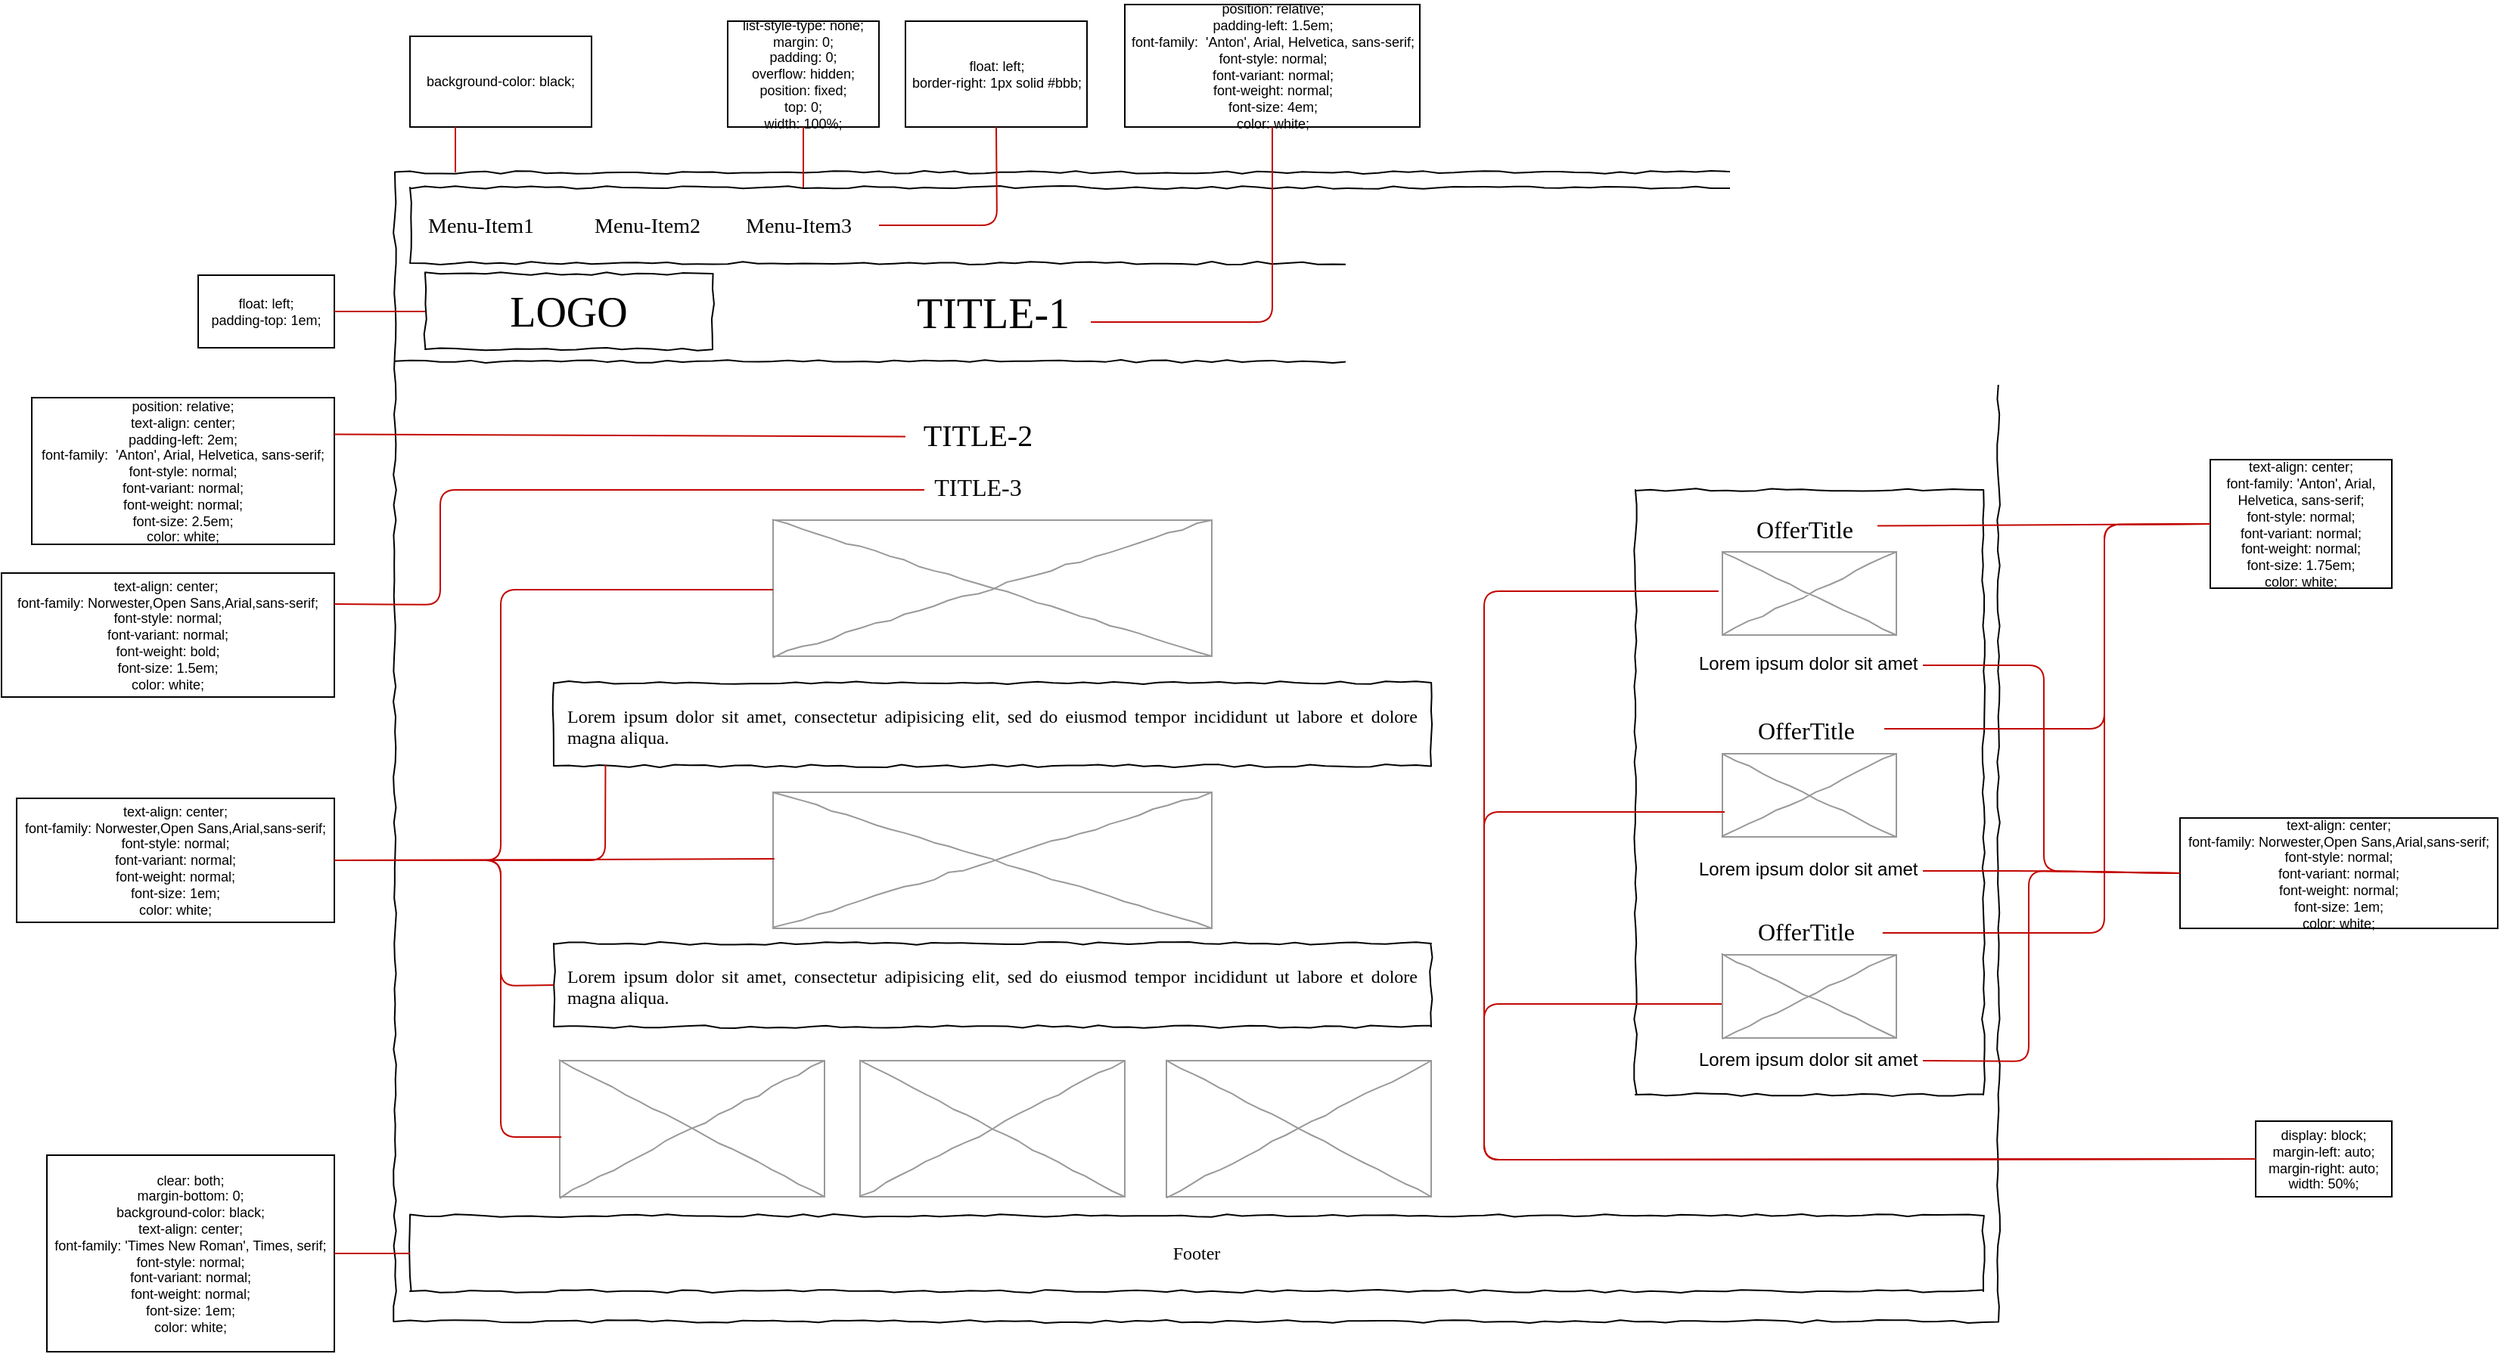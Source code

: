 <mxfile version="12.3.2" type="device" pages="1"><diagram name="Page-1" id="03018318-947c-dd8e-b7a3-06fadd420f32"><mxGraphModel dx="2352" dy="1656" grid="1" gridSize="10" guides="1" tooltips="1" connect="1" arrows="1" fold="1" page="1" pageScale="1" pageWidth="1100" pageHeight="850" background="#ffffff" math="0" shadow="0"><root><mxCell id="0"/><mxCell id="1" parent="0"/><mxCell id="677b7b8949515195-1" value="" style="whiteSpace=wrap;html=1;rounded=0;shadow=0;labelBackgroundColor=none;strokeColor=#000000;strokeWidth=1;fillColor=none;fontFamily=Verdana;fontSize=12;fontColor=#000000;align=center;comic=1;" parent="1" vertex="1"><mxGeometry x="20" y="20" width="1060" height="760" as="geometry"/></mxCell><mxCell id="677b7b8949515195-2" value="LOGO" style="whiteSpace=wrap;html=1;rounded=0;shadow=0;labelBackgroundColor=none;strokeWidth=1;fontFamily=Verdana;fontSize=28;align=center;comic=1;" parent="1" vertex="1"><mxGeometry x="40" y="87" width="190" height="50" as="geometry"/></mxCell><mxCell id="677b7b8949515195-4" value="TITLE-1" style="text;html=1;points=[];align=center;verticalAlign=middle;spacingTop=-4;fontSize=28;fontFamily=Verdana" parent="1" vertex="1"><mxGeometry x="350" y="90" width="130" height="50" as="geometry"/></mxCell><mxCell id="677b7b8949515195-9" value="" style="line;strokeWidth=1;html=1;rounded=0;shadow=0;labelBackgroundColor=none;fillColor=none;fontFamily=Verdana;fontSize=14;fontColor=#000000;align=center;comic=1;" parent="1" vertex="1"><mxGeometry x="20" y="140" width="1060" height="10" as="geometry"/></mxCell><mxCell id="677b7b8949515195-15" value="&lt;div style=&quot;text-align: justify&quot;&gt;&lt;span&gt;Lorem ipsum dolor sit amet, consectetur adipisicing elit, sed do eiusmod tempor incididunt ut labore et dolore magna aliqua.&amp;nbsp;&lt;/span&gt;&lt;/div&gt;" style="whiteSpace=wrap;html=1;rounded=0;shadow=0;labelBackgroundColor=none;strokeWidth=1;fillColor=none;fontFamily=Verdana;fontSize=12;align=center;verticalAlign=top;spacing=10;comic=1;" parent="1" vertex="1"><mxGeometry x="125" y="357.5" width="580" height="55" as="geometry"/></mxCell><mxCell id="677b7b8949515195-25" value="" style="whiteSpace=wrap;html=1;rounded=0;shadow=0;labelBackgroundColor=none;strokeWidth=1;fillColor=none;fontFamily=Verdana;fontSize=12;align=center;comic=1;" parent="1" vertex="1"><mxGeometry x="840" y="230" width="230" height="400" as="geometry"/></mxCell><mxCell id="677b7b8949515195-44" value="OfferTitle" style="text;html=1;points=[];align=left;verticalAlign=top;spacingTop=-4;fontSize=16;fontFamily=Verdana" parent="1" vertex="1"><mxGeometry x="918" y="244" width="82" height="20" as="geometry"/></mxCell><mxCell id="92FQT3gsRsqT3vnzhQui-1" value="" style="whiteSpace=wrap;html=1;rounded=0;shadow=0;labelBackgroundColor=none;strokeWidth=1;fillColor=none;fontFamily=Verdana;fontSize=12;align=center;comic=1;" vertex="1" parent="1"><mxGeometry x="30" y="30" width="1040" height="50" as="geometry"/></mxCell><mxCell id="92FQT3gsRsqT3vnzhQui-2" value="Menu-Item1" style="text;html=1;points=[];align=left;verticalAlign=top;spacingTop=-4;fontSize=14;fontFamily=Verdana" vertex="1" parent="1"><mxGeometry x="40" y="45" width="90" height="20" as="geometry"/></mxCell><mxCell id="92FQT3gsRsqT3vnzhQui-3" value="Menu-Item2" style="text;html=1;points=[];align=left;verticalAlign=top;spacingTop=-4;fontSize=14;fontFamily=Verdana" vertex="1" parent="1"><mxGeometry x="150" y="45" width="90" height="20" as="geometry"/></mxCell><mxCell id="92FQT3gsRsqT3vnzhQui-4" value="Menu-Item3" style="text;html=1;points=[];align=left;verticalAlign=top;spacingTop=-4;fontSize=14;fontFamily=Verdana" vertex="1" parent="1"><mxGeometry x="250" y="45" width="90" height="20" as="geometry"/></mxCell><mxCell id="92FQT3gsRsqT3vnzhQui-6" value="TITLE-2" style="text;html=1;points=[];align=center;verticalAlign=middle;spacingTop=-4;fontSize=20;fontFamily=Verdana" vertex="1" parent="1"><mxGeometry x="357.5" y="170" width="95" height="50" as="geometry"/></mxCell><mxCell id="92FQT3gsRsqT3vnzhQui-7" value="TITLE-3" style="text;html=1;points=[];align=center;verticalAlign=middle;spacingTop=-4;fontSize=16;fontFamily=Verdana" vertex="1" parent="1"><mxGeometry x="367.5" y="205" width="75" height="50" as="geometry"/></mxCell><mxCell id="92FQT3gsRsqT3vnzhQui-9" value="&lt;div style=&quot;text-align: justify&quot;&gt;&lt;span&gt;Lorem ipsum dolor sit amet, consectetur adipisicing elit, sed do eiusmod tempor incididunt ut labore et dolore magna aliqua.&amp;nbsp;&lt;/span&gt;&lt;/div&gt;" style="whiteSpace=wrap;html=1;rounded=0;shadow=0;labelBackgroundColor=none;strokeWidth=1;fillColor=none;fontFamily=Verdana;fontSize=12;align=center;verticalAlign=top;spacing=10;comic=1;" vertex="1" parent="1"><mxGeometry x="125" y="530" width="580" height="55" as="geometry"/></mxCell><mxCell id="92FQT3gsRsqT3vnzhQui-13" value="" style="verticalLabelPosition=bottom;shadow=0;dashed=0;align=center;html=1;verticalAlign=top;strokeWidth=1;shape=mxgraph.mockup.graphics.simpleIcon;strokeColor=#999999;rounded=0;labelBackgroundColor=none;fontFamily=Verdana;fontSize=14;fontColor=#000000;comic=1;" vertex="1" parent="1"><mxGeometry x="530" y="607.5" width="175" height="90" as="geometry"/></mxCell><mxCell id="92FQT3gsRsqT3vnzhQui-14" value="" style="verticalLabelPosition=bottom;shadow=0;dashed=0;align=center;html=1;verticalAlign=top;strokeWidth=1;shape=mxgraph.mockup.graphics.simpleIcon;strokeColor=#999999;rounded=0;labelBackgroundColor=none;fontFamily=Verdana;fontSize=14;fontColor=#000000;comic=1;" vertex="1" parent="1"><mxGeometry x="270" y="430" width="290" height="90" as="geometry"/></mxCell><mxCell id="92FQT3gsRsqT3vnzhQui-15" value="" style="verticalLabelPosition=bottom;shadow=0;dashed=0;align=center;html=1;verticalAlign=top;strokeWidth=1;shape=mxgraph.mockup.graphics.simpleIcon;strokeColor=#999999;rounded=0;labelBackgroundColor=none;fontFamily=Verdana;fontSize=14;fontColor=#000000;comic=1;" vertex="1" parent="1"><mxGeometry x="270" y="250" width="290" height="90" as="geometry"/></mxCell><mxCell id="92FQT3gsRsqT3vnzhQui-16" value="" style="verticalLabelPosition=bottom;shadow=0;dashed=0;align=center;html=1;verticalAlign=top;strokeWidth=1;shape=mxgraph.mockup.graphics.simpleIcon;strokeColor=#999999;rounded=0;labelBackgroundColor=none;fontFamily=Verdana;fontSize=14;fontColor=#000000;comic=1;" vertex="1" parent="1"><mxGeometry x="327.5" y="607.5" width="175" height="90" as="geometry"/></mxCell><mxCell id="92FQT3gsRsqT3vnzhQui-17" value="" style="verticalLabelPosition=bottom;shadow=0;dashed=0;align=center;html=1;verticalAlign=top;strokeWidth=1;shape=mxgraph.mockup.graphics.simpleIcon;strokeColor=#999999;rounded=0;labelBackgroundColor=none;fontFamily=Verdana;fontSize=14;fontColor=#000000;comic=1;" vertex="1" parent="1"><mxGeometry x="129" y="607.5" width="175" height="90" as="geometry"/></mxCell><mxCell id="92FQT3gsRsqT3vnzhQui-18" value="Footer" style="whiteSpace=wrap;html=1;rounded=0;shadow=0;labelBackgroundColor=none;strokeWidth=1;fillColor=none;fontFamily=Verdana;fontSize=12;align=center;comic=1;" vertex="1" parent="1"><mxGeometry x="30" y="710" width="1040" height="50" as="geometry"/></mxCell><mxCell id="92FQT3gsRsqT3vnzhQui-20" value="" style="verticalLabelPosition=bottom;shadow=0;dashed=0;align=center;html=1;verticalAlign=top;strokeWidth=1;shape=mxgraph.mockup.graphics.simpleIcon;strokeColor=#999999;rounded=0;labelBackgroundColor=none;fontFamily=Verdana;fontSize=14;fontColor=#000000;comic=1;" vertex="1" parent="1"><mxGeometry x="897.5" y="271" width="115" height="55" as="geometry"/></mxCell><mxCell id="92FQT3gsRsqT3vnzhQui-24" value="OfferTitle" style="text;html=1;points=[];align=left;verticalAlign=top;spacingTop=-4;fontSize=16;fontFamily=Verdana" vertex="1" parent="1"><mxGeometry x="919" y="377" width="81" height="20" as="geometry"/></mxCell><mxCell id="92FQT3gsRsqT3vnzhQui-25" value="OfferTitle" style="text;html=1;points=[];align=left;verticalAlign=top;spacingTop=-4;fontSize=16;fontFamily=Verdana" vertex="1" parent="1"><mxGeometry x="919" y="510" width="81" height="20" as="geometry"/></mxCell><mxCell id="92FQT3gsRsqT3vnzhQui-26" value="Lorem ipsum dolor sit amet" style="text;html=1;fontSize=12;" vertex="1" parent="1"><mxGeometry x="880" y="331" width="150" height="30" as="geometry"/></mxCell><mxCell id="92FQT3gsRsqT3vnzhQui-27" value="" style="verticalLabelPosition=bottom;shadow=0;dashed=0;align=center;html=1;verticalAlign=top;strokeWidth=1;shape=mxgraph.mockup.graphics.simpleIcon;strokeColor=#999999;rounded=0;labelBackgroundColor=none;fontFamily=Verdana;fontSize=14;fontColor=#000000;comic=1;" vertex="1" parent="1"><mxGeometry x="897.5" y="404.5" width="115" height="55" as="geometry"/></mxCell><mxCell id="92FQT3gsRsqT3vnzhQui-28" value="Lorem ipsum dolor sit amet" style="text;html=1;fontSize=12;" vertex="1" parent="1"><mxGeometry x="880" y="467" width="150" height="30" as="geometry"/></mxCell><mxCell id="92FQT3gsRsqT3vnzhQui-29" value="" style="verticalLabelPosition=bottom;shadow=0;dashed=0;align=center;html=1;verticalAlign=top;strokeWidth=1;shape=mxgraph.mockup.graphics.simpleIcon;strokeColor=#999999;rounded=0;labelBackgroundColor=none;fontFamily=Verdana;fontSize=14;fontColor=#000000;comic=1;" vertex="1" parent="1"><mxGeometry x="897.5" y="537.5" width="115" height="55" as="geometry"/></mxCell><mxCell id="92FQT3gsRsqT3vnzhQui-30" value="Lorem ipsum dolor sit amet" style="text;html=1;fontSize=12;" vertex="1" parent="1"><mxGeometry x="880" y="592.5" width="150" height="30" as="geometry"/></mxCell><mxCell id="92FQT3gsRsqT3vnzhQui-31" value="&lt;div&gt;list-style-type: none;&lt;/div&gt;&lt;div&gt;margin: 0;&lt;/div&gt;&lt;div&gt;padding: 0;&lt;/div&gt;&lt;div&gt;overflow: hidden;&lt;/div&gt;&lt;div&gt;position: fixed;&lt;/div&gt;&lt;div&gt;top: 0;&lt;/div&gt;&lt;div&gt;width: 100%;&lt;/div&gt;" style="rounded=0;whiteSpace=wrap;html=1;fontSize=9;align=center;" vertex="1" parent="1"><mxGeometry x="240" y="-80" width="100" height="70" as="geometry"/></mxCell><mxCell id="92FQT3gsRsqT3vnzhQui-32" value="" style="endArrow=none;html=1;fontSize=16;entryX=0.5;entryY=1;entryDx=0;entryDy=0;exitX=0.25;exitY=0;exitDx=0;exitDy=0;fontColor=#C20802;strokeColor=#C20802;" edge="1" parent="1" source="92FQT3gsRsqT3vnzhQui-1" target="92FQT3gsRsqT3vnzhQui-31"><mxGeometry width="50" height="50" relative="1" as="geometry"><mxPoint x="480" y="-10" as="sourcePoint"/><mxPoint x="225" y="-60" as="targetPoint"/></mxGeometry></mxCell><mxCell id="92FQT3gsRsqT3vnzhQui-33" value="background-color: black;" style="rounded=0;whiteSpace=wrap;html=1;fontSize=9;align=center;" vertex="1" parent="1"><mxGeometry x="30" y="-70" width="120" height="60" as="geometry"/></mxCell><mxCell id="92FQT3gsRsqT3vnzhQui-34" value="" style="endArrow=none;html=1;fontSize=16;entryX=0.25;entryY=1;entryDx=0;entryDy=0;fontColor=#C20802;strokeColor=#C20802;comic=0;" edge="1" parent="1" target="92FQT3gsRsqT3vnzhQui-33"><mxGeometry width="50" height="50" relative="1" as="geometry"><mxPoint x="60" y="20" as="sourcePoint"/><mxPoint x="235" y="-50" as="targetPoint"/></mxGeometry></mxCell><mxCell id="92FQT3gsRsqT3vnzhQui-35" value="&lt;div&gt;float: left;&lt;/div&gt;&lt;div&gt;border-right: 1px solid #bbb;&lt;/div&gt;" style="rounded=0;whiteSpace=wrap;html=1;fontSize=9;align=center;" vertex="1" parent="1"><mxGeometry x="357.5" y="-80" width="120" height="70" as="geometry"/></mxCell><mxCell id="92FQT3gsRsqT3vnzhQui-36" value="" style="endArrow=none;html=1;fontSize=16;entryX=0.5;entryY=1;entryDx=0;entryDy=0;fontColor=#C20802;strokeColor=#C20802;" edge="1" parent="1" target="92FQT3gsRsqT3vnzhQui-35" source="92FQT3gsRsqT3vnzhQui-4"><mxGeometry width="50" height="50" relative="1" as="geometry"><mxPoint x="350" y="55" as="sourcePoint"/><mxPoint x="380" y="-60" as="targetPoint"/><Array as="points"><mxPoint x="418" y="55"/></Array></mxGeometry></mxCell><mxCell id="92FQT3gsRsqT3vnzhQui-38" value="&lt;div&gt;float: left;&lt;/div&gt;&lt;div&gt;padding-top: 1em;&lt;/div&gt;" style="rounded=0;whiteSpace=wrap;html=1;fontSize=9;align=center;" vertex="1" parent="1"><mxGeometry x="-110" y="88" width="90" height="48" as="geometry"/></mxCell><mxCell id="92FQT3gsRsqT3vnzhQui-39" value="" style="endArrow=none;html=1;fontSize=16;entryX=1;entryY=0.5;entryDx=0;entryDy=0;exitX=0;exitY=0.5;exitDx=0;exitDy=0;fontColor=#C20802;strokeColor=#C20802;" edge="1" parent="1" target="92FQT3gsRsqT3vnzhQui-38" source="677b7b8949515195-2"><mxGeometry width="50" height="50" relative="1" as="geometry"><mxPoint x="-90" y="165" as="sourcePoint"/><mxPoint x="85" y="105" as="targetPoint"/></mxGeometry></mxCell><mxCell id="92FQT3gsRsqT3vnzhQui-41" value="&lt;div&gt;position: relative;&lt;/div&gt;&lt;div&gt;padding-left: 1.5em;&lt;/div&gt;&lt;div&gt;font-family:&amp;nbsp; 'Anton', Arial, Helvetica, sans-serif;&lt;/div&gt;&lt;div&gt;font-style: normal;&lt;/div&gt;&lt;div&gt;font-variant: normal;&lt;/div&gt;&lt;div&gt;font-weight: normal;&lt;/div&gt;&lt;div&gt;font-size: 4em;&lt;/div&gt;&lt;div&gt;color: white;&lt;/div&gt;" style="rounded=0;whiteSpace=wrap;html=1;fontSize=9;align=center;" vertex="1" parent="1"><mxGeometry x="502.5" y="-91" width="195" height="81" as="geometry"/></mxCell><mxCell id="92FQT3gsRsqT3vnzhQui-42" value="" style="endArrow=none;html=1;fontSize=16;entryX=0.5;entryY=1;entryDx=0;entryDy=0;exitX=1;exitY=0.58;exitDx=0;exitDy=0;exitPerimeter=0;fontColor=#C20802;strokeColor=#C20802;" edge="1" parent="1" target="92FQT3gsRsqT3vnzhQui-41" source="677b7b8949515195-4"><mxGeometry width="50" height="50" relative="1" as="geometry"><mxPoint x="491" y="119" as="sourcePoint"/><mxPoint x="790" y="-70" as="targetPoint"/><Array as="points"><mxPoint x="600" y="119"/></Array></mxGeometry></mxCell><mxCell id="92FQT3gsRsqT3vnzhQui-43" value="&lt;div&gt;position: relative;&lt;/div&gt;&lt;div&gt;text-align: center;&lt;/div&gt;&lt;div&gt;padding-left: 2em;&lt;/div&gt;&lt;div&gt;font-family:&amp;nbsp; 'Anton', Arial, Helvetica, sans-serif;&lt;/div&gt;&lt;div&gt;font-style: normal;&lt;/div&gt;&lt;div&gt;font-variant: normal;&lt;/div&gt;&lt;div&gt;font-weight: normal;&lt;/div&gt;&lt;div&gt;font-size: 2.5em;&lt;/div&gt;&lt;div&gt;color: white;&lt;/div&gt;" style="rounded=0;whiteSpace=wrap;html=1;fontSize=9;align=center;" vertex="1" parent="1"><mxGeometry x="-220" y="169" width="200" height="97" as="geometry"/></mxCell><mxCell id="92FQT3gsRsqT3vnzhQui-44" value="" style="endArrow=none;html=1;fontSize=16;entryX=1;entryY=0.25;entryDx=0;entryDy=0;fontColor=#C20802;strokeColor=#C20802;" edge="1" parent="1" target="92FQT3gsRsqT3vnzhQui-43" source="92FQT3gsRsqT3vnzhQui-6"><mxGeometry width="50" height="50" relative="1" as="geometry"><mxPoint x="40" y="195" as="sourcePoint"/><mxPoint x="85" y="188" as="targetPoint"/></mxGeometry></mxCell><mxCell id="92FQT3gsRsqT3vnzhQui-45" value="&lt;div&gt;text-align: center;&amp;nbsp;&lt;/div&gt;&lt;div&gt;font-family: Norwester,Open Sans,Arial,sans-serif;&lt;/div&gt;&lt;div&gt;font-style: normal;&lt;/div&gt;&lt;div&gt;font-variant: normal;&lt;/div&gt;&lt;div&gt;font-weight: bold;&lt;/div&gt;&lt;div&gt;font-size: 1.5em;&lt;/div&gt;&lt;div&gt;color: white;&lt;/div&gt;" style="rounded=0;whiteSpace=wrap;html=1;fontSize=9;align=center;" vertex="1" parent="1"><mxGeometry x="-240" y="285" width="220" height="82" as="geometry"/></mxCell><mxCell id="92FQT3gsRsqT3vnzhQui-46" value="" style="endArrow=none;html=1;fontSize=16;entryX=1;entryY=0.25;entryDx=0;entryDy=0;exitX=0.033;exitY=0.5;exitDx=0;exitDy=0;exitPerimeter=0;fontColor=#C20802;strokeColor=#C20802;" edge="1" parent="1" target="92FQT3gsRsqT3vnzhQui-45" source="92FQT3gsRsqT3vnzhQui-7"><mxGeometry width="50" height="50" relative="1" as="geometry"><mxPoint x="360" y="230" as="sourcePoint"/><mxPoint x="85" y="343" as="targetPoint"/><Array as="points"><mxPoint x="50" y="230"/><mxPoint x="50" y="306"/></Array></mxGeometry></mxCell><mxCell id="92FQT3gsRsqT3vnzhQui-49" value="&lt;div&gt;text-align: center;&lt;/div&gt;&lt;div&gt;font-family: Norwester,Open Sans,Arial,sans-serif;&lt;/div&gt;&lt;div&gt;font-style: normal;&lt;/div&gt;&lt;div&gt;font-variant: normal;&lt;/div&gt;&lt;div&gt;font-weight: normal;&lt;/div&gt;&lt;div&gt;font-size: 1em;&lt;/div&gt;&lt;div&gt;color: white;&lt;/div&gt;" style="rounded=0;whiteSpace=wrap;html=1;fontSize=9;align=center;" vertex="1" parent="1"><mxGeometry x="-230" y="434" width="210" height="82" as="geometry"/></mxCell><mxCell id="92FQT3gsRsqT3vnzhQui-50" value="" style="endArrow=none;html=1;fontSize=16;entryX=1;entryY=0.5;entryDx=0;entryDy=0;exitX=0;exitY=0.511;exitDx=0;exitDy=0;exitPerimeter=0;fontColor=#C20802;strokeColor=#C20802;" edge="1" parent="1" source="92FQT3gsRsqT3vnzhQui-15" target="92FQT3gsRsqT3vnzhQui-49"><mxGeometry width="50" height="50" relative="1" as="geometry"><mxPoint x="379.975" y="240" as="sourcePoint"/><mxPoint x="-10" y="315.5" as="targetPoint"/><Array as="points"><mxPoint x="90" y="296"/><mxPoint x="90" y="475"/></Array></mxGeometry></mxCell><mxCell id="92FQT3gsRsqT3vnzhQui-51" value="" style="endArrow=none;html=1;fontSize=16;entryX=0.059;entryY=0.991;entryDx=0;entryDy=0;exitX=1;exitY=0.5;exitDx=0;exitDy=0;entryPerimeter=0;fontColor=#C20802;strokeColor=#C20802;" edge="1" parent="1" source="92FQT3gsRsqT3vnzhQui-49" target="677b7b8949515195-15"><mxGeometry width="50" height="50" relative="1" as="geometry"><mxPoint x="80" y="480" as="sourcePoint"/><mxPoint x="60" y="397" as="targetPoint"/><Array as="points"><mxPoint x="159" y="475"/></Array></mxGeometry></mxCell><mxCell id="92FQT3gsRsqT3vnzhQui-52" value="" style="endArrow=none;html=1;fontSize=16;entryX=0.003;entryY=0.489;entryDx=0;entryDy=0;entryPerimeter=0;exitX=1;exitY=0.5;exitDx=0;exitDy=0;fontColor=#C20802;strokeColor=#C20802;" edge="1" parent="1" source="92FQT3gsRsqT3vnzhQui-49" target="92FQT3gsRsqT3vnzhQui-14"><mxGeometry width="50" height="50" relative="1" as="geometry"><mxPoint x="70" y="577" as="sourcePoint"/><mxPoint x="70" y="407" as="targetPoint"/></mxGeometry></mxCell><mxCell id="92FQT3gsRsqT3vnzhQui-53" value="" style="endArrow=none;html=1;fontSize=16;entryX=0;entryY=0.5;entryDx=0;entryDy=0;exitX=1;exitY=0.5;exitDx=0;exitDy=0;fontColor=#C20802;strokeColor=#C20802;" edge="1" parent="1" source="92FQT3gsRsqT3vnzhQui-49" target="92FQT3gsRsqT3vnzhQui-9"><mxGeometry width="50" height="50" relative="1" as="geometry"><mxPoint x="80" y="587" as="sourcePoint"/><mxPoint x="80" y="417" as="targetPoint"/><Array as="points"><mxPoint x="90" y="475"/><mxPoint x="90" y="558"/></Array></mxGeometry></mxCell><mxCell id="92FQT3gsRsqT3vnzhQui-54" value="" style="endArrow=none;html=1;fontSize=16;entryX=0.006;entryY=0.561;entryDx=0;entryDy=0;entryPerimeter=0;exitX=1;exitY=0.5;exitDx=0;exitDy=0;fontColor=#C20802;strokeColor=#C20802;" edge="1" parent="1" source="92FQT3gsRsqT3vnzhQui-49" target="92FQT3gsRsqT3vnzhQui-17"><mxGeometry width="50" height="50" relative="1" as="geometry"><mxPoint x="-20" y="480" as="sourcePoint"/><mxPoint x="90" y="427" as="targetPoint"/><Array as="points"><mxPoint x="90" y="475"/><mxPoint x="90" y="658"/></Array></mxGeometry></mxCell><mxCell id="92FQT3gsRsqT3vnzhQui-57" value="&lt;div&gt;text-align: center;&lt;/div&gt;&lt;div&gt;font-family: 'Anton', Arial, Helvetica, sans-serif;&lt;/div&gt;&lt;div&gt;font-style: normal;&lt;/div&gt;&lt;div&gt;font-variant: normal;&lt;/div&gt;&lt;div&gt;font-weight: normal;&lt;/div&gt;&lt;div&gt;font-size: 1.75em;&lt;/div&gt;&lt;div&gt;color: white;&lt;/div&gt;" style="rounded=0;whiteSpace=wrap;html=1;fontSize=9;align=center;" vertex="1" parent="1"><mxGeometry x="1220" y="210" width="120" height="85" as="geometry"/></mxCell><mxCell id="92FQT3gsRsqT3vnzhQui-58" value="" style="endArrow=none;html=1;fontSize=16;entryX=0;entryY=0.5;entryDx=0;entryDy=0;fontColor=#C20802;strokeColor=#C20802;comic=0;" edge="1" parent="1" target="92FQT3gsRsqT3vnzhQui-57" source="677b7b8949515195-44"><mxGeometry width="50" height="50" relative="1" as="geometry"><mxPoint x="993" y="255" as="sourcePoint"/><mxPoint x="1301" y="132" as="targetPoint"/></mxGeometry></mxCell><mxCell id="92FQT3gsRsqT3vnzhQui-60" value="&lt;div&gt;text-align: center;&lt;/div&gt;&lt;div&gt;font-family: Norwester,Open Sans,Arial,sans-serif;&lt;/div&gt;&lt;div&gt;font-style: normal;&lt;/div&gt;&lt;div&gt;font-variant: normal;&lt;/div&gt;&lt;div&gt;font-weight: normal;&lt;/div&gt;&lt;div&gt;font-size: 1em;&lt;/div&gt;&lt;div&gt;color: white;&lt;/div&gt;" style="rounded=0;whiteSpace=wrap;html=1;fontSize=9;align=center;" vertex="1" parent="1"><mxGeometry x="1200" y="447" width="210" height="73" as="geometry"/></mxCell><mxCell id="92FQT3gsRsqT3vnzhQui-61" value="" style="endArrow=none;html=1;fontSize=16;entryX=0;entryY=0.5;entryDx=0;entryDy=0;fontColor=#C20802;strokeColor=#C20802;comic=0;exitX=1;exitY=0.5;exitDx=0;exitDy=0;" edge="1" parent="1" target="92FQT3gsRsqT3vnzhQui-60" source="92FQT3gsRsqT3vnzhQui-26"><mxGeometry width="50" height="50" relative="1" as="geometry"><mxPoint x="1012.5" y="428.764" as="sourcePoint"/><mxPoint x="1313.5" y="307" as="targetPoint"/><Array as="points"><mxPoint x="1110" y="346"/><mxPoint x="1110" y="482"/></Array></mxGeometry></mxCell><mxCell id="92FQT3gsRsqT3vnzhQui-62" value="" style="endArrow=none;html=1;fontSize=16;entryX=0;entryY=0.5;entryDx=0;entryDy=0;fontColor=#C20802;strokeColor=#C20802;comic=0;exitX=1;exitY=0.5;exitDx=0;exitDy=0;" edge="1" parent="1" source="92FQT3gsRsqT3vnzhQui-28" target="92FQT3gsRsqT3vnzhQui-60"><mxGeometry width="50" height="50" relative="1" as="geometry"><mxPoint x="1120" y="481.5" as="sourcePoint"/><mxPoint x="1220" y="481.5" as="targetPoint"/><Array as="points"><mxPoint x="1100" y="482"/></Array></mxGeometry></mxCell><mxCell id="92FQT3gsRsqT3vnzhQui-63" value="" style="endArrow=none;html=1;fontSize=16;entryX=0;entryY=0.5;entryDx=0;entryDy=0;fontColor=#C20802;strokeColor=#C20802;comic=0;exitX=1;exitY=0.5;exitDx=0;exitDy=0;" edge="1" parent="1" source="92FQT3gsRsqT3vnzhQui-30" target="92FQT3gsRsqT3vnzhQui-60"><mxGeometry width="50" height="50" relative="1" as="geometry"><mxPoint x="1100" y="607.5" as="sourcePoint"/><mxPoint x="1200" y="607.5" as="targetPoint"/><Array as="points"><mxPoint x="1100" y="608"/><mxPoint x="1100" y="482"/></Array></mxGeometry></mxCell><mxCell id="92FQT3gsRsqT3vnzhQui-64" value="" style="endArrow=none;html=1;fontSize=16;entryX=0;entryY=0.5;entryDx=0;entryDy=0;fontColor=#C20802;strokeColor=#C20802;comic=0;exitX=1.056;exitY=0.55;exitDx=0;exitDy=0;exitPerimeter=0;" edge="1" parent="1" source="92FQT3gsRsqT3vnzhQui-24" target="92FQT3gsRsqT3vnzhQui-57"><mxGeometry width="50" height="50" relative="1" as="geometry"><mxPoint x="1060" y="376" as="sourcePoint"/><mxPoint x="1160" y="376" as="targetPoint"/><Array as="points"><mxPoint x="1150" y="388"/><mxPoint x="1150" y="253"/></Array></mxGeometry></mxCell><mxCell id="92FQT3gsRsqT3vnzhQui-65" value="" style="endArrow=none;html=1;fontSize=16;entryX=0;entryY=0.5;entryDx=0;entryDy=0;fontColor=#C20802;strokeColor=#C20802;comic=0;exitX=1.042;exitY=0.65;exitDx=0;exitDy=0;exitPerimeter=0;" edge="1" parent="1" source="92FQT3gsRsqT3vnzhQui-25" target="92FQT3gsRsqT3vnzhQui-57"><mxGeometry width="50" height="50" relative="1" as="geometry"><mxPoint x="1130" y="564.5" as="sourcePoint"/><mxPoint x="1230" y="564.5" as="targetPoint"/><Array as="points"><mxPoint x="1150" y="523"/><mxPoint x="1150" y="253"/></Array></mxGeometry></mxCell><mxCell id="92FQT3gsRsqT3vnzhQui-66" value="&lt;div&gt;display: block;&lt;/div&gt;&lt;div&gt;margin-left: auto;&lt;/div&gt;&lt;div&gt;margin-right: auto;&lt;/div&gt;&lt;div&gt;width: 50%;&lt;/div&gt;" style="rounded=0;whiteSpace=wrap;html=1;fontSize=9;align=center;" vertex="1" parent="1"><mxGeometry x="1250" y="647.5" width="90" height="50" as="geometry"/></mxCell><mxCell id="92FQT3gsRsqT3vnzhQui-67" value="" style="endArrow=none;html=1;fontSize=16;entryX=0;entryY=0.5;entryDx=0;entryDy=0;fontColor=#C20802;strokeColor=#C20802;comic=0;exitX=-0.022;exitY=0.473;exitDx=0;exitDy=0;exitPerimeter=0;" edge="1" parent="1" target="92FQT3gsRsqT3vnzhQui-66" source="92FQT3gsRsqT3vnzhQui-20"><mxGeometry width="50" height="50" relative="1" as="geometry"><mxPoint x="1020" y="673.764" as="sourcePoint"/><mxPoint x="1321" y="552" as="targetPoint"/><Array as="points"><mxPoint x="740" y="297"/><mxPoint x="740" y="673"/></Array></mxGeometry></mxCell><mxCell id="92FQT3gsRsqT3vnzhQui-68" value="" style="endArrow=none;html=1;fontSize=16;entryX=0;entryY=0.5;entryDx=0;entryDy=0;fontColor=#C20802;strokeColor=#C20802;comic=0;exitX=0.013;exitY=0.7;exitDx=0;exitDy=0;exitPerimeter=0;" edge="1" parent="1" source="92FQT3gsRsqT3vnzhQui-27" target="92FQT3gsRsqT3vnzhQui-66"><mxGeometry width="50" height="50" relative="1" as="geometry"><mxPoint x="904.97" y="307.015" as="sourcePoint"/><mxPoint x="1260" y="682.5" as="targetPoint"/><Array as="points"><mxPoint x="740" y="443"/><mxPoint x="740" y="673"/></Array></mxGeometry></mxCell><mxCell id="92FQT3gsRsqT3vnzhQui-69" value="" style="endArrow=none;html=1;fontSize=16;entryX=0;entryY=0.5;entryDx=0;entryDy=0;fontColor=#C20802;strokeColor=#C20802;comic=0;exitX=-0.004;exitY=0.591;exitDx=0;exitDy=0;exitPerimeter=0;" edge="1" parent="1" source="92FQT3gsRsqT3vnzhQui-29" target="92FQT3gsRsqT3vnzhQui-66"><mxGeometry width="50" height="50" relative="1" as="geometry"><mxPoint x="914.97" y="317.015" as="sourcePoint"/><mxPoint x="1270" y="692.5" as="targetPoint"/><Array as="points"><mxPoint x="740" y="570"/><mxPoint x="740" y="673"/></Array></mxGeometry></mxCell><mxCell id="92FQT3gsRsqT3vnzhQui-70" value="&lt;div&gt;clear: both;&lt;/div&gt;&lt;div&gt;margin-bottom: 0;&lt;/div&gt;&lt;div&gt;background-color: black;&lt;/div&gt;&lt;div&gt;text-align: center;&lt;/div&gt;&lt;div&gt;font-family: 'Times New Roman', Times, serif;&lt;/div&gt;&lt;div&gt;font-style: normal;&lt;/div&gt;&lt;div&gt;font-variant: normal;&lt;/div&gt;&lt;div&gt;font-weight: normal;&lt;/div&gt;&lt;div&gt;font-size: 1em;&lt;/div&gt;&lt;div&gt;color: white;&lt;/div&gt;" style="rounded=0;whiteSpace=wrap;html=1;fontSize=9;align=center;" vertex="1" parent="1"><mxGeometry x="-210" y="670" width="190" height="130" as="geometry"/></mxCell><mxCell id="92FQT3gsRsqT3vnzhQui-71" value="" style="endArrow=none;html=1;fontSize=16;entryX=1;entryY=0.5;entryDx=0;entryDy=0;fontColor=#C20802;strokeColor=#C20802;comic=0;exitX=0;exitY=0.5;exitDx=0;exitDy=0;" edge="1" parent="1" target="92FQT3gsRsqT3vnzhQui-70" source="92FQT3gsRsqT3vnzhQui-18"><mxGeometry width="50" height="50" relative="1" as="geometry"><mxPoint x="30" y="792.5" as="sourcePoint"/><mxPoint x="15" y="730" as="targetPoint"/></mxGeometry></mxCell></root></mxGraphModel></diagram></mxfile>